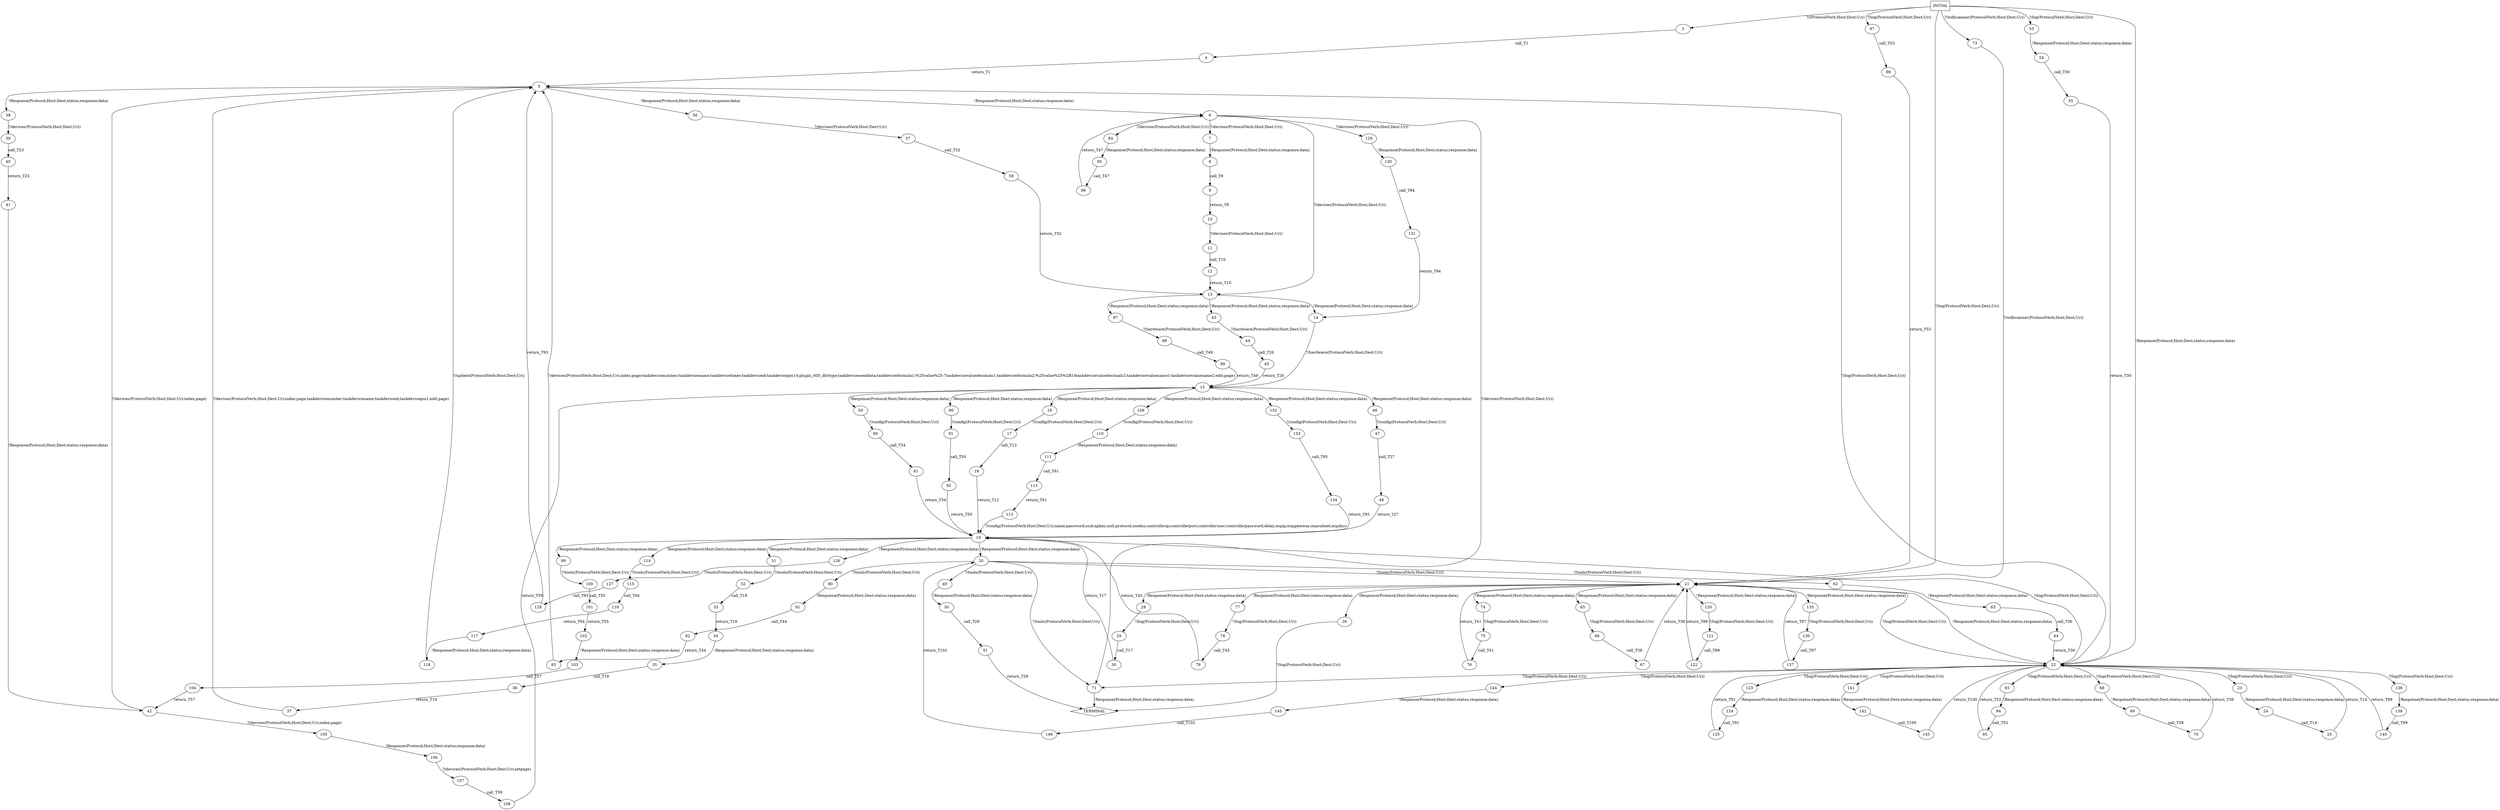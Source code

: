 digraph G {
  0 [label="INITIAL",shape=box];
  1 [label="TERMINAL",shape=diamond];
  3 [label="3"];
  4 [label="4"];
  5 [label="5"];
  6 [label="6"];
  7 [label="7"];
  8 [label="8"];
  9 [label="9"];
  10 [label="10"];
  11 [label="11"];
  12 [label="12"];
  13 [label="13"];
  14 [label="14"];
  15 [label="15"];
  16 [label="16"];
  17 [label="17"];
  18 [label="18"];
  19 [label="19"];
  20 [label="20"];
  21 [label="21"];
  22 [label="22"];
  23 [label="23"];
  24 [label="24"];
  25 [label="25"];
  26 [label="26"];
  28 [label="28"];
  29 [label="29"];
  30 [label="30"];
  31 [label="31"];
  32 [label="32"];
  33 [label="33"];
  34 [label="34"];
  35 [label="35"];
  36 [label="36"];
  37 [label="37"];
  38 [label="38"];
  39 [label="39"];
  40 [label="40"];
  41 [label="41"];
  42 [label="42"];
  43 [label="43"];
  44 [label="44"];
  45 [label="45"];
  46 [label="46"];
  47 [label="47"];
  48 [label="48"];
  49 [label="49"];
  50 [label="50"];
  51 [label="51"];
  53 [label="53"];
  54 [label="54"];
  55 [label="55"];
  56 [label="56"];
  57 [label="57"];
  58 [label="58"];
  59 [label="59"];
  60 [label="60"];
  61 [label="61"];
  62 [label="62"];
  63 [label="63"];
  64 [label="64"];
  65 [label="65"];
  66 [label="66"];
  67 [label="67"];
  68 [label="68"];
  69 [label="69"];
  70 [label="70"];
  71 [label="71"];
  73 [label="73"];
  74 [label="74"];
  75 [label="75"];
  76 [label="76"];
  77 [label="77"];
  78 [label="78"];
  79 [label="79"];
  80 [label="80"];
  81 [label="81"];
  82 [label="82"];
  83 [label="83"];
  84 [label="84"];
  85 [label="85"];
  86 [label="86"];
  87 [label="87"];
  88 [label="88"];
  89 [label="89"];
  90 [label="90"];
  91 [label="91"];
  92 [label="92"];
  93 [label="93"];
  94 [label="94"];
  95 [label="95"];
  97 [label="97"];
  98 [label="98"];
  99 [label="99"];
  100 [label="100"];
  101 [label="101"];
  102 [label="102"];
  103 [label="103"];
  104 [label="104"];
  105 [label="105"];
  106 [label="106"];
  107 [label="107"];
  108 [label="108"];
  109 [label="109"];
  110 [label="110"];
  111 [label="111"];
  112 [label="112"];
  113 [label="113"];
  114 [label="114"];
  115 [label="115"];
  116 [label="116"];
  117 [label="117"];
  118 [label="118"];
  120 [label="120"];
  121 [label="121"];
  122 [label="122"];
  123 [label="123"];
  124 [label="124"];
  125 [label="125"];
  126 [label="126"];
  127 [label="127"];
  128 [label="128"];
  129 [label="129"];
  130 [label="130"];
  131 [label="131"];
  132 [label="132"];
  133 [label="133"];
  134 [label="134"];
  135 [label="135"];
  136 [label="136"];
  137 [label="137"];
  138 [label="138"];
  139 [label="139"];
  140 [label="140"];
  141 [label="141"];
  142 [label="142"];
  143 [label="143"];
  144 [label="144"];
  145 [label="145"];
  146 [label="146"];
0->3 [label="?/(ProtocolVerb;Host;Dest;Uri)"];
3->4 [label="call_T1"];
4->5 [label="return_T1"];
5->56 [label="!Response(Protocol;Host;Dest;status;response;data)"];
5->38 [label="!Response(Protocol;Host;Dest;status;response;data)"];
5->6 [label="!Response(Protocol;Host;Dest;status;response;data)"];
6->71 [label="?/devices(ProtocolVerb;Host;Dest;Uri)"];
6->7 [label="?/devices(ProtocolVerb;Host;Dest;Uri)"];
6->84 [label="?/devices(ProtocolVerb;Host;Dest;Uri)"];
6->129 [label="?/devices(ProtocolVerb;Host;Dest;Uri)"];
6->13 [label="?/devices(ProtocolVerb;Host;Dest;Uri)"];
7->8 [label="!Response(Protocol;Host;Dest;status;response;data)"];
8->9 [label="call_T9"];
9->10 [label="return_T9"];
10->11 [label="?/devices(ProtocolVerb;Host;Dest;Uri)"];
11->12 [label="call_T10"];
12->13 [label="return_T10"];
13->43 [label="!Response(Protocol;Host;Dest;status;response;data)"];
13->87 [label="!Response(Protocol;Host;Dest;status;response;data)"];
13->14 [label="!Response(Protocol;Host;Dest;status;response;data)"];
14->15 [label="?/hardware(ProtocolVerb;Host;Dest;Uri)"];
15->109 [label="!Response(Protocol;Host;Dest;status;response;data)"];
15->59 [label="!Response(Protocol;Host;Dest;status;response;data)"];
15->16 [label="!Response(Protocol;Host;Dest;status;response;data)"];
15->46 [label="!Response(Protocol;Host;Dest;status;response;data)"];
15->90 [label="!Response(Protocol;Host;Dest;status;response;data)"];
15->132 [label="!Response(Protocol;Host;Dest;status;response;data)"];
16->17 [label="?/config(ProtocolVerb;Host;Dest;Uri)"];
17->18 [label="call_T12"];
18->19 [label="return_T12"];
19->99 [label="!Response(Protocol;Host;Dest;status;response;data)"];
19->126 [label="!Response(Protocol;Host;Dest;status;response;data)"];
19->31 [label="!Response(Protocol;Host;Dest;status;response;data)"];
19->114 [label="!Response(Protocol;Host;Dest;status;response;data)"];
19->20 [label="!Response(Protocol;Host;Dest;status;response;data)"];
20->49 [label="?/tools(ProtocolVerb;Host;Dest;Uri)"];
20->80 [label="?/tools(ProtocolVerb;Host;Dest;Uri)"];
20->62 [label="?/tools(ProtocolVerb;Host;Dest;Uri)"];
20->71 [label="?/tools(ProtocolVerb;Host;Dest;Uri)"];
20->21 [label="?/tools(ProtocolVerb;Host;Dest;Uri)"];
21->74 [label="!Response(Protocol;Host;Dest;status;response;data)"];
21->77 [label="!Response(Protocol;Host;Dest;status;response;data)"];
21->28 [label="!Response(Protocol;Host;Dest;status;response;data)"];
21->120 [label="!Response(Protocol;Host;Dest;status;response;data)"];
21->65 [label="!Response(Protocol;Host;Dest;status;response;data)"];
21->26 [label="!Response(Protocol;Host;Dest;status;response;data)"];
21->135 [label="!Response(Protocol;Host;Dest;status;response;data)"];
21->22 [label="!Response(Protocol;Host;Dest;status;response;data)"];
22->68 [label="?/log(ProtocolVerb;Host;Dest;Uri)"];
22->71 [label="?/log(ProtocolVerb;Host;Dest;Uri)"];
22->23 [label="?/log(ProtocolVerb;Host;Dest;Uri)"];
22->93 [label="?/log(ProtocolVerb;Host;Dest;Uri)"];
22->141 [label="?/log(ProtocolVerb;Host;Dest;Uri)"];
22->5 [label="?/log(ProtocolVerb;Host;Dest;Uri)"];
22->123 [label="?/log(ProtocolVerb;Host;Dest;Uri)"];
22->144 [label="?/log(ProtocolVerb;Host;Dest;Uri)"];
22->138 [label="?/log(ProtocolVerb;Host;Dest;Uri)"];
22->19 [label="?/log(ProtocolVerb;Host;Dest;Uri)"];
22->21 [label="?/log(ProtocolVerb;Host;Dest;Uri)"];
23->24 [label="!Response(Protocol;Host;Dest;status;response;data)"];
24->25 [label="call_T14"];
25->22 [label="return_T14"];
26->1 [label="?/log(ProtocolVerb;Host;Dest;Uri)"];
0->22 [label="!Response(Protocol;Host;Dest;status;response;data)"];
28->29 [label="?/log(ProtocolVerb;Host;Dest;Uri)"];
29->30 [label="call_T17"];
30->19 [label="return_T17"];
31->32 [label="?/tools(ProtocolVerb;Host;Dest;Uri)"];
32->33 [label="call_T18"];
33->34 [label="return_T18"];
34->35 [label="!Response(Protocol;Host;Dest;status;response;data)"];
35->36 [label="call_T19"];
36->37 [label="return_T19"];
37->5 [label="?/devices(ProtocolVerb;Host;Dest;Uri;index;page;taskdevicenumber;taskdevicename;taskdeviceid;taskdevicepin1;edit;page)"];
38->39 [label="?/devices(ProtocolVerb;Host;Dest;Uri)"];
39->40 [label="call_T23"];
40->41 [label="return_T23"];
41->42 [label="!Response(Protocol;Host;Dest;status;response;data)"];
42->5 [label="?/devices(ProtocolVerb;Host;Dest;Uri;index;page)"];
42->105 [label="?/devices(ProtocolVerb;Host;Dest;Uri;index;page)"];
43->44 [label="?/hardware(ProtocolVerb;Host;Dest;Uri)"];
44->45 [label="call_T26"];
45->15 [label="return_T26"];
46->47 [label="?/config(ProtocolVerb;Host;Dest;Uri)"];
47->48 [label="call_T27"];
48->19 [label="return_T27"];
49->50 [label="!Response(Protocol;Host;Dest;status;response;data)"];
50->51 [label="call_T28"];
51->1 [label="return_T28"];
0->53 [label="?/log(ProtocolVerb;Host;Dest;Uri)"];
53->54 [label="!Response(Protocol;Host;Dest;status;response;data)"];
54->55 [label="call_T30"];
55->22 [label="return_T30"];
56->57 [label="?/devices(ProtocolVerb;Host;Dest;Uri)"];
57->58 [label="call_T32"];
58->13 [label="return_T32"];
59->60 [label="?/config(ProtocolVerb;Host;Dest;Uri)"];
60->61 [label="call_T34"];
61->19 [label="return_T34"];
62->63 [label="!Response(Protocol;Host;Dest;status;response;data)"];
63->64 [label="call_T36"];
64->22 [label="return_T36"];
65->66 [label="?/log(ProtocolVerb;Host;Dest;Uri)"];
66->67 [label="call_T38"];
67->21 [label="return_T38"];
68->69 [label="!Response(Protocol;Host;Dest;status;response;data)"];
69->70 [label="call_T39"];
70->22 [label="return_T39"];
71->1 [label="!Response(Protocol;Host;Dest;status;response;data)"];
0->73 [label="?/wifiscanner(ProtocolVerb;Host;Dest;Uri)"];
73->21 [label="?/wifiscanner(ProtocolVerb;Host;Dest;Uri)"];
74->75 [label="?/log(ProtocolVerb;Host;Dest;Uri)"];
75->76 [label="call_T41"];
76->21 [label="return_T41"];
77->78 [label="?/log(ProtocolVerb;Host;Dest;Uri)"];
78->79 [label="call_T43"];
79->19 [label="return_T43"];
80->81 [label="!Response(Protocol;Host;Dest;status;response;data)"];
81->82 [label="call_T44"];
82->83 [label="return_T44"];
83->5 [label="?/devices(ProtocolVerb;Host;Dest;Uri;index;page;taskdevicenumber;taskdevicename;taskdevicetimer;taskdeviceid;taskdevicepin14;plugin_005_dhttype;taskdevicesenddata;taskdeviceformula1;%25value%25-7taskdevicevaluedecimals1;taskdeviceformula2;%25value%25%2B14taskdevicevaluedecimals2;taskdevicevaluename1;taskdevicevaluename2;edit;page)"];
84->85 [label="!Response(Protocol;Host;Dest;status;response;data)"];
85->86 [label="call_T47"];
86->6 [label="return_T47"];
87->88 [label="?/hardware(ProtocolVerb;Host;Dest;Uri)"];
88->89 [label="call_T49"];
89->15 [label="return_T49"];
90->91 [label="?/config(ProtocolVerb;Host;Dest;Uri)"];
91->92 [label="call_T50"];
92->19 [label="return_T50"];
93->94 [label="!Response(Protocol;Host;Dest;status;response;data)"];
94->95 [label="call_T52"];
95->22 [label="return_T52"];
0->97 [label="?/log(ProtocolVerb;Host;Dest;Uri)"];
97->98 [label="call_T53"];
98->21 [label="return_T53"];
99->100 [label="?/tools(ProtocolVerb;Host;Dest;Uri)"];
100->101 [label="call_T55"];
101->102 [label="return_T55"];
102->103 [label="!Response(Protocol;Host;Dest;status;response;data)"];
103->104 [label="call_T57"];
104->42 [label="return_T57"];
105->106 [label="!Response(Protocol;Host;Dest;status;response;data)"];
106->107 [label="?/devices(ProtocolVerb;Host;Dest;Uri;setpage)"];
107->108 [label="call_T59"];
108->15 [label="return_T59"];
109->110 [label="?/config(ProtocolVerb;Host;Dest;Uri)"];
110->111 [label="!Response(Protocol;Host;Dest;status;response;data)"];
111->112 [label="call_T61"];
112->113 [label="return_T61"];
113->19 [label="?/config(ProtocolVerb;Host;Dest;Uri;name;password;ssid;apkey;unit;protocol;usedns;controllerip;controllerport;controlleruser;controllerpassword;delay;espip;espgateway;espsubnet;espdns)"];
114->115 [label="?/tools(ProtocolVerb;Host;Dest;Uri)"];
115->116 [label="call_T64"];
116->117 [label="return_T64"];
117->118 [label="!Response(Protocol;Host;Dest;status;response;data)"];
118->5 [label="?/update(ProtocolVerb;Host;Dest;Uri)"];
0->21 [label="?/log(ProtocolVerb;Host;Dest;Uri)"];
120->121 [label="?/log(ProtocolVerb;Host;Dest;Uri)"];
121->122 [label="call_T89"];
122->21 [label="return_T89"];
123->124 [label="!Response(Protocol;Host;Dest;status;response;data)"];
124->125 [label="call_T91"];
125->22 [label="return_T91"];
126->127 [label="?/tools(ProtocolVerb;Host;Dest;Uri)"];
127->128 [label="call_T93"];
128->5 [label="return_T93"];
129->130 [label="!Response(Protocol;Host;Dest;status;response;data)"];
130->131 [label="call_T94"];
131->14 [label="return_T94"];
132->133 [label="?/config(ProtocolVerb;Host;Dest;Uri)"];
133->134 [label="call_T95"];
134->19 [label="return_T95"];
135->136 [label="?/log(ProtocolVerb;Host;Dest;Uri)"];
136->137 [label="call_T97"];
137->21 [label="return_T97"];
138->139 [label="!Response(Protocol;Host;Dest;status;response;data)"];
139->140 [label="call_T99"];
140->22 [label="return_T99"];
141->142 [label="!Response(Protocol;Host;Dest;status;response;data)"];
142->143 [label="call_T100"];
143->22 [label="return_T100"];
144->145 [label="!Response(Protocol;Host;Dest;status;response;data)"];
145->146 [label="call_T102"];
146->20 [label="return_T102"];
}
